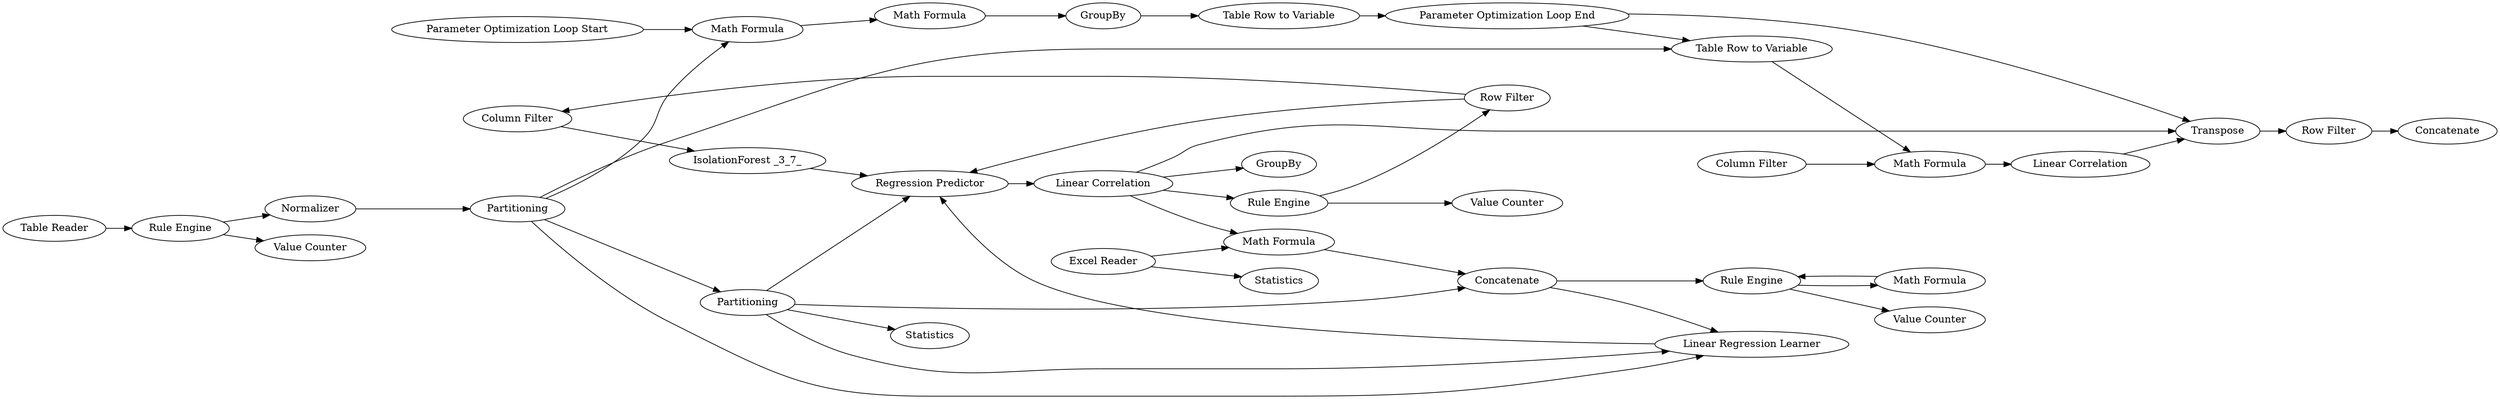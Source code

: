 digraph {
	157 -> 156
	168 -> 166
	115 -> 116
	119 -> 114
	132 -> 134
	150 -> 160
	114 -> 132
	134 -> 135
	151 -> 115
	117 -> 122
	123 -> 124
	123 -> 119
	116 -> 121
	164 -> 116
	164 -> 157
	118 -> 132
	162 -> 164
	121 -> 129
	150 -> 154
	152 -> 155
	129 -> 131
	126 -> 127
	166 -> 168
	152 -> 116
	162 -> 163
	128 -> 118
	114 -> 115
	122 -> 126
	131 -> 130
	135 -> 129
	136 -> 123
	114 -> 152
	133 -> 134
	114 -> 122
	121 -> 162
	121 -> 160
	152 -> 151
	121 -> 161
	156 -> 116
	160 -> 151
	127 -> 128
	118 -> 129
	152 -> 115
	166 -> 167
	151 -> 166
	133 [label="Column Filter"]
	167 [label="Value Counter"]
	126 [label="Math Formula"]
	136 [label="Table Reader"]
	162 [label="Rule Engine"]
	122 [label="Math Formula"]
	121 [label="Linear Correlation"]
	163 [label="Value Counter"]
	151 [label=Concatenate]
	168 [label="Math Formula"]
	119 [label=Normalizer]
	156 [label="IsolationForest _3_7_"]
	161 [label=GroupBy]
	131 [label="Row Filter"]
	154 [label=Statistics]
	114 [label=Partitioning]
	129 [label=Transpose]
	166 [label="Rule Engine"]
	150 [label="Excel Reader"]
	164 [label="Row Filter"]
	123 [label="Rule Engine"]
	115 [label="Linear Regression Learner"]
	127 [label=GroupBy]
	124 [label="Value Counter"]
	135 [label="Linear Correlation"]
	117 [label="Parameter Optimization Loop Start"]
	134 [label="Math Formula"]
	160 [label="Math Formula"]
	157 [label="Column Filter"]
	118 [label="Parameter Optimization Loop End"]
	116 [label="Regression Predictor"]
	155 [label=Statistics]
	130 [label=Concatenate]
	152 [label=Partitioning]
	128 [label="Table Row to Variable"]
	132 [label="Table Row to Variable"]
	rankdir=LR
}
